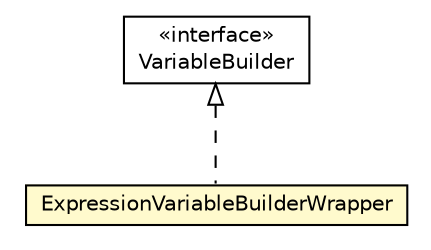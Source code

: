 #!/usr/local/bin/dot
#
# Class diagram 
# Generated by UMLGraph version 5.1 (http://www.umlgraph.org/)
#

digraph G {
	edge [fontname="Helvetica",fontsize=10,labelfontname="Helvetica",labelfontsize=10];
	node [fontname="Helvetica",fontsize=10,shape=plaintext];
	nodesep=0.25;
	ranksep=0.5;
	// org.androidtransfuse.gen.variableBuilder.ExpressionVariableBuilderWrapper
	c117094 [label=<<table title="org.androidtransfuse.gen.variableBuilder.ExpressionVariableBuilderWrapper" border="0" cellborder="1" cellspacing="0" cellpadding="2" port="p" bgcolor="lemonChiffon" href="./ExpressionVariableBuilderWrapper.html">
		<tr><td><table border="0" cellspacing="0" cellpadding="1">
<tr><td align="center" balign="center"> ExpressionVariableBuilderWrapper </td></tr>
		</table></td></tr>
		</table>>, fontname="Helvetica", fontcolor="black", fontsize=10.0];
	// org.androidtransfuse.gen.variableBuilder.VariableBuilder
	c117119 [label=<<table title="org.androidtransfuse.gen.variableBuilder.VariableBuilder" border="0" cellborder="1" cellspacing="0" cellpadding="2" port="p" href="./VariableBuilder.html">
		<tr><td><table border="0" cellspacing="0" cellpadding="1">
<tr><td align="center" balign="center"> &#171;interface&#187; </td></tr>
<tr><td align="center" balign="center"> VariableBuilder </td></tr>
		</table></td></tr>
		</table>>, fontname="Helvetica", fontcolor="black", fontsize=10.0];
	//org.androidtransfuse.gen.variableBuilder.ExpressionVariableBuilderWrapper implements org.androidtransfuse.gen.variableBuilder.VariableBuilder
	c117119:p -> c117094:p [dir=back,arrowtail=empty,style=dashed];
}

